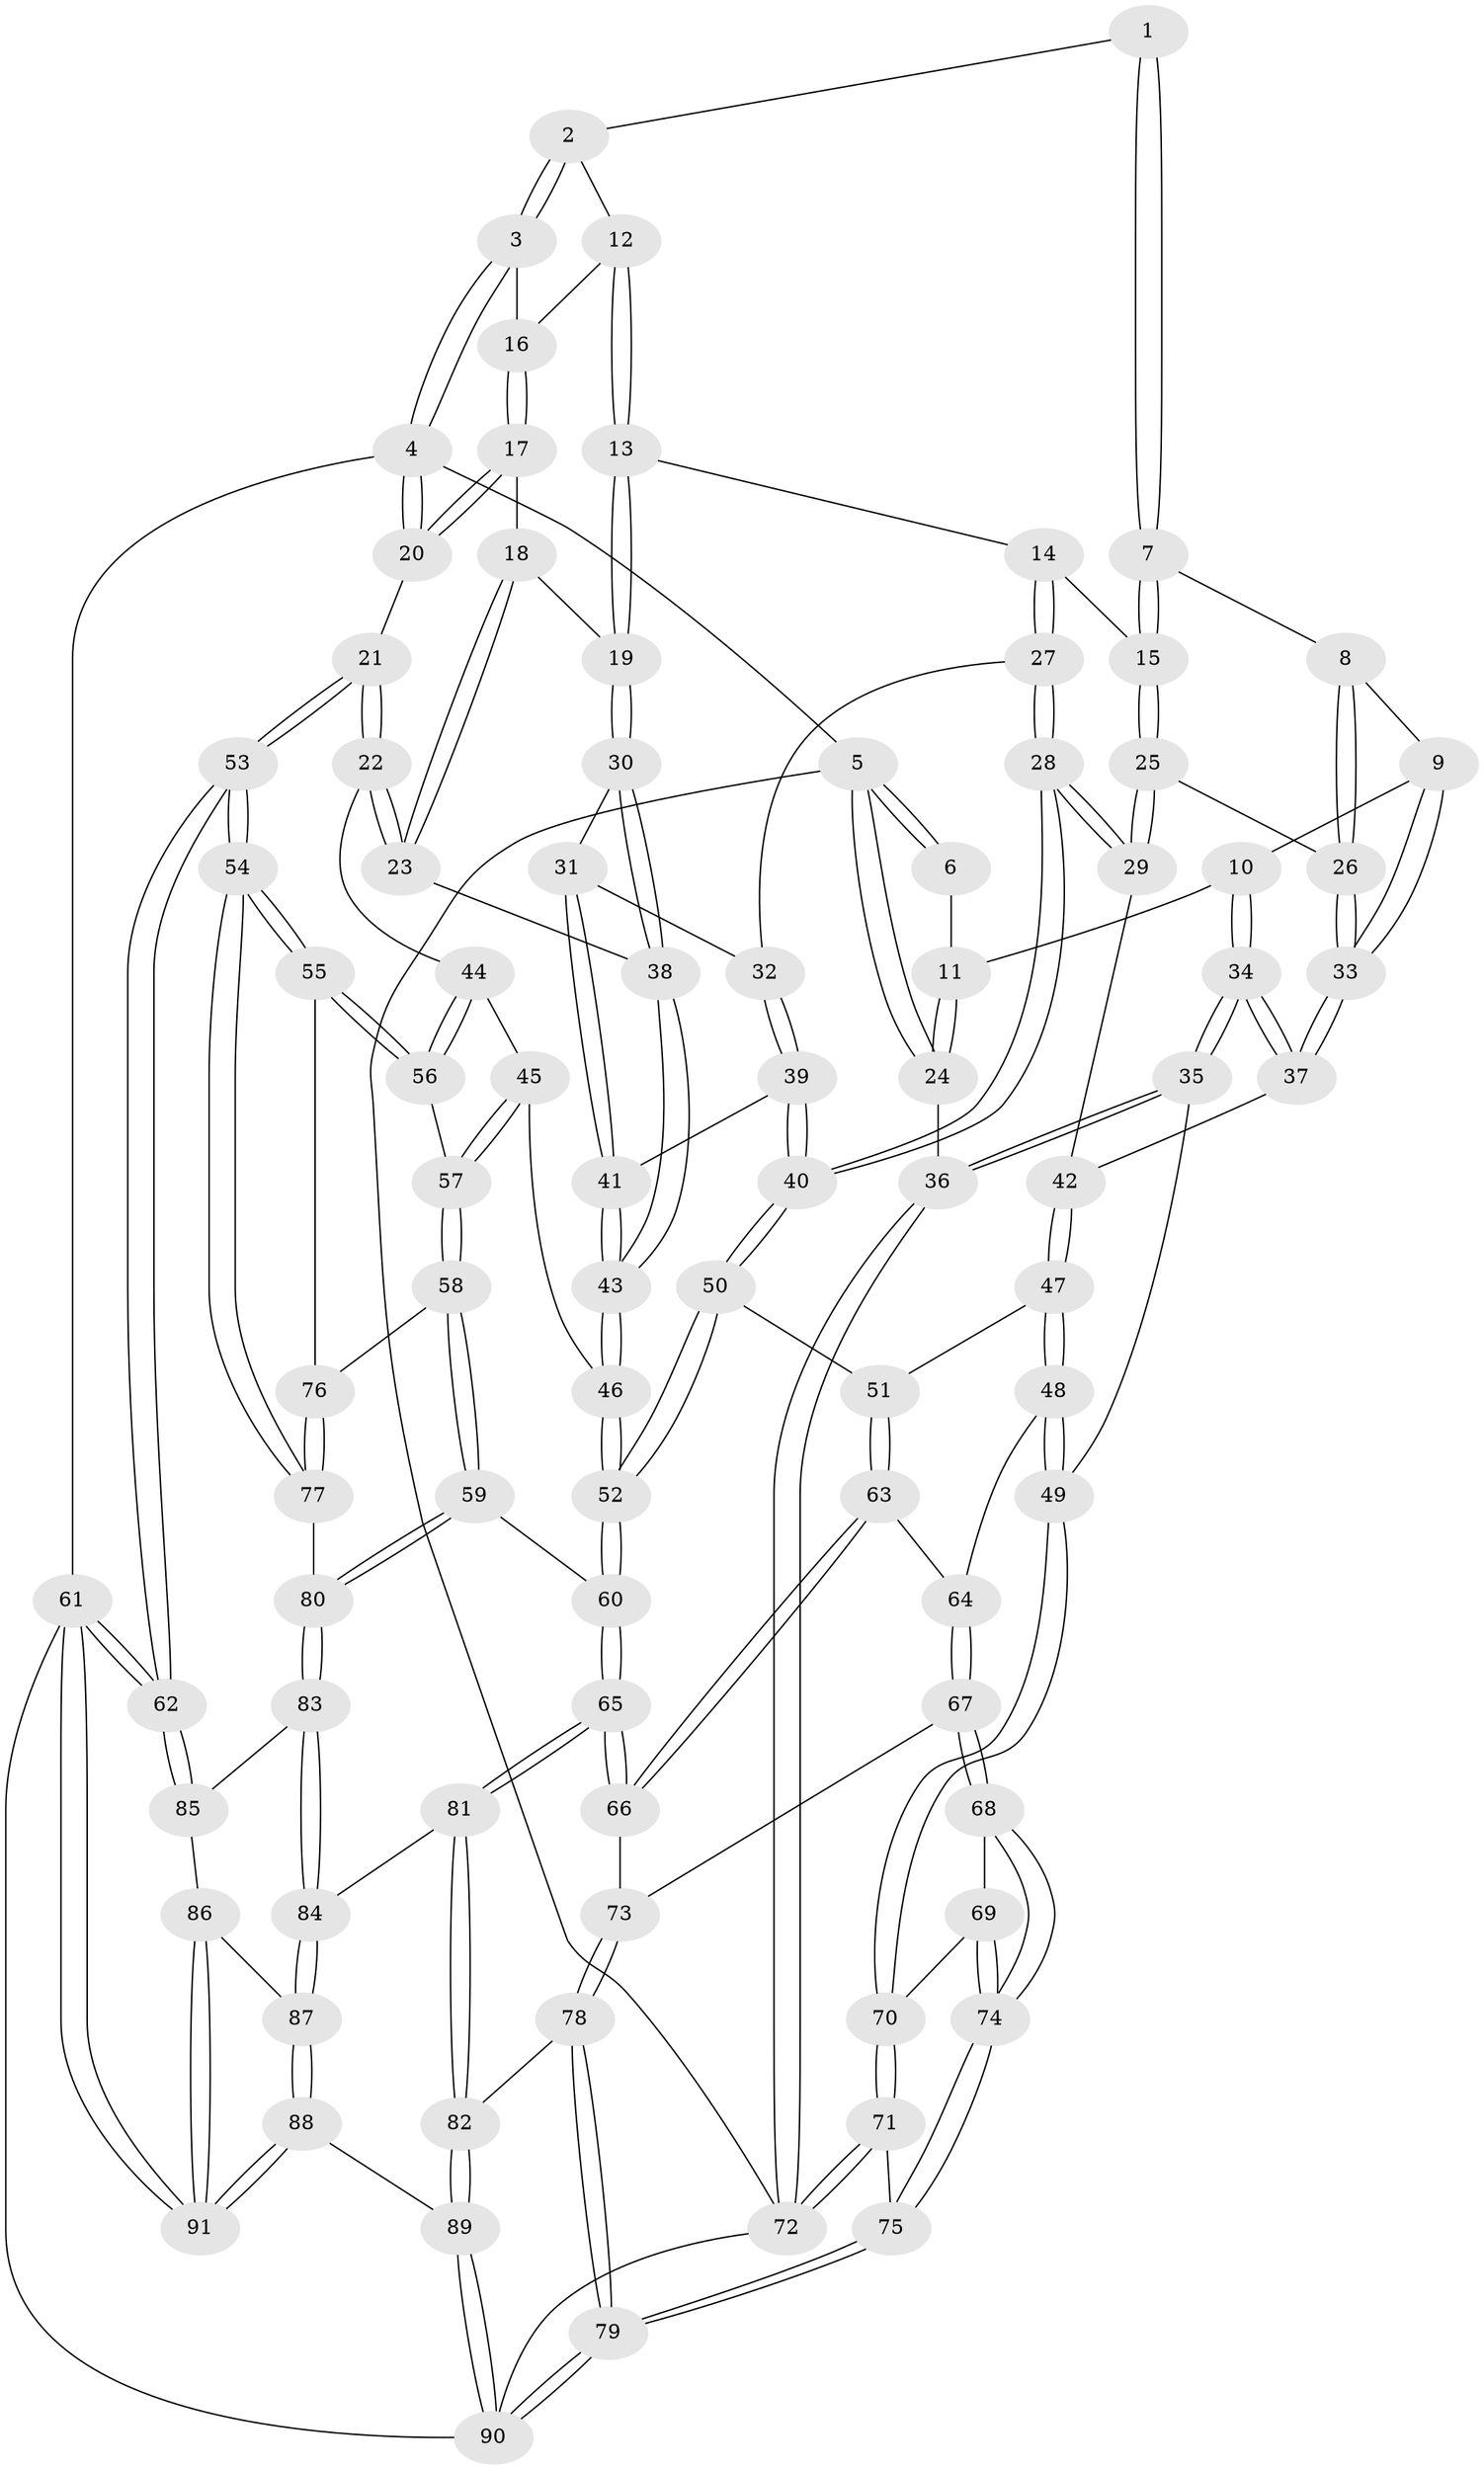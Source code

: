 // coarse degree distribution, {2: 0.046875, 3: 0.6875, 4: 0.265625}
// Generated by graph-tools (version 1.1) at 2025/38/03/04/25 23:38:22]
// undirected, 91 vertices, 224 edges
graph export_dot {
  node [color=gray90,style=filled];
  1 [pos="+0.3762359968636136+0"];
  2 [pos="+0.6768822609846066+0"];
  3 [pos="+1+0"];
  4 [pos="+1+0"];
  5 [pos="+0+0"];
  6 [pos="+0.3710311619479207+0"];
  7 [pos="+0.39277141409808036+0.047449616124706835"];
  8 [pos="+0.2886116088987482+0.1334814256106219"];
  9 [pos="+0.17039160835111025+0.14571050351424908"];
  10 [pos="+0.1520978650907715+0.14422387904075337"];
  11 [pos="+0.12966907726328625+0.11795808473045168"];
  12 [pos="+0.6982400814148133+0"];
  13 [pos="+0.6922394571337883+0.09823287395080149"];
  14 [pos="+0.436754805237263+0.10206688846359316"];
  15 [pos="+0.43419199340427095+0.10034969639191085"];
  16 [pos="+0.8907783712918557+0.052244778616104326"];
  17 [pos="+0.8775142502715182+0.12023218026719971"];
  18 [pos="+0.8650119585513854+0.1287011727417606"];
  19 [pos="+0.7032258984730337+0.12679673145473647"];
  20 [pos="+1+0.22080666017540024"];
  21 [pos="+1+0.3110151326118262"];
  22 [pos="+1+0.33012641618868627"];
  23 [pos="+0.8796744320988225+0.25805602913071884"];
  24 [pos="+0+0"];
  25 [pos="+0.37869728996378327+0.24757999664225977"];
  26 [pos="+0.29323248866312707+0.21372629747064917"];
  27 [pos="+0.48158000821743135+0.17649247021939077"];
  28 [pos="+0.43761457337485665+0.37375360825198634"];
  29 [pos="+0.39223237774824593+0.36022731216951154"];
  30 [pos="+0.6956041595006581+0.17683734962770753"];
  31 [pos="+0.5692305346165514+0.22060570511254854"];
  32 [pos="+0.5506729532415018+0.21916115578543688"];
  33 [pos="+0.2643892849919117+0.28384389070372534"];
  34 [pos="+0.10671446444535941+0.3462987680180838"];
  35 [pos="+0.013117846065779018+0.4183640263612216"];
  36 [pos="+0+0.4214517107730469"];
  37 [pos="+0.25840995025706126+0.3278337288453743"];
  38 [pos="+0.7361767140079276+0.3013051143834282"];
  39 [pos="+0.48022936426771545+0.376913906927262"];
  40 [pos="+0.45958487178026663+0.38819222520819424"];
  41 [pos="+0.5899939545500567+0.34690935361515485"];
  42 [pos="+0.3313122105752744+0.36761671222195624"];
  43 [pos="+0.7231340057573575+0.3556244766607546"];
  44 [pos="+0.8990537661450646+0.43873272043918393"];
  45 [pos="+0.754268612096843+0.44933580937548545"];
  46 [pos="+0.7521331824608414+0.44813961383984274"];
  47 [pos="+0.2717660827874427+0.5096613748209112"];
  48 [pos="+0.22759671606902668+0.5318554613172515"];
  49 [pos="+0.1440461428082755+0.5243325024930302"];
  50 [pos="+0.47976073054966856+0.4713797988934891"];
  51 [pos="+0.3862201384723102+0.5539804413089225"];
  52 [pos="+0.5887887169284808+0.5590283649571682"];
  53 [pos="+1+0.7330891735499088"];
  54 [pos="+1+0.7221684194342884"];
  55 [pos="+0.9672164267956069+0.6362710303575602"];
  56 [pos="+0.9554637341899902+0.6268386541682665"];
  57 [pos="+0.805378497510071+0.5888509855087963"];
  58 [pos="+0.7635919280641972+0.6847028162892975"];
  59 [pos="+0.7506495142191606+0.7008068450912539"];
  60 [pos="+0.5826060166040747+0.6811442149053972"];
  61 [pos="+1+1"];
  62 [pos="+1+0.9434072156022054"];
  63 [pos="+0.38510569041281484+0.601137912134599"];
  64 [pos="+0.25667764684373107+0.5947737921467631"];
  65 [pos="+0.5156499106010669+0.7642340267227062"];
  66 [pos="+0.3921274657638376+0.673822052736752"];
  67 [pos="+0.28348795830515255+0.6864258419809697"];
  68 [pos="+0.27249887289904184+0.6957808099482975"];
  69 [pos="+0.16404112215673988+0.6375897046207608"];
  70 [pos="+0.14230403990408516+0.605783143009238"];
  71 [pos="+0.008943695080924472+0.7968290859005638"];
  72 [pos="+0+0.7544407621111944"];
  73 [pos="+0.3088672250319138+0.6848534087109052"];
  74 [pos="+0.17642046980356835+0.8538367821623329"];
  75 [pos="+0.16923761136305057+0.870355380052747"];
  76 [pos="+0.8832725518538488+0.6903619607391803"];
  77 [pos="+0.8600886625295738+0.7551573385356907"];
  78 [pos="+0.3581429423886817+0.8750997651655527"];
  79 [pos="+0.1706953168841674+0.8725244337894995"];
  80 [pos="+0.798535652902763+0.8025355851645047"];
  81 [pos="+0.5134201269960849+0.795137313469958"];
  82 [pos="+0.43615606448043553+0.8798138980088979"];
  83 [pos="+0.8009338969977888+0.8475498302004363"];
  84 [pos="+0.6333854454008796+0.8800868932107471"];
  85 [pos="+0.8196482634730251+0.866534097738973"];
  86 [pos="+0.7934183826957039+0.980463107036971"];
  87 [pos="+0.6419754460969298+0.9323800676536059"];
  88 [pos="+0.63975045106351+1"];
  89 [pos="+0.457832028125141+1"];
  90 [pos="+0.14846032807586074+1"];
  91 [pos="+0.7834609226524517+1"];
  1 -- 2;
  1 -- 7;
  1 -- 7;
  2 -- 3;
  2 -- 3;
  2 -- 12;
  3 -- 4;
  3 -- 4;
  3 -- 16;
  4 -- 5;
  4 -- 20;
  4 -- 20;
  4 -- 61;
  5 -- 6;
  5 -- 6;
  5 -- 24;
  5 -- 24;
  5 -- 72;
  6 -- 11;
  7 -- 8;
  7 -- 15;
  7 -- 15;
  8 -- 9;
  8 -- 26;
  8 -- 26;
  9 -- 10;
  9 -- 33;
  9 -- 33;
  10 -- 11;
  10 -- 34;
  10 -- 34;
  11 -- 24;
  11 -- 24;
  12 -- 13;
  12 -- 13;
  12 -- 16;
  13 -- 14;
  13 -- 19;
  13 -- 19;
  14 -- 15;
  14 -- 27;
  14 -- 27;
  15 -- 25;
  15 -- 25;
  16 -- 17;
  16 -- 17;
  17 -- 18;
  17 -- 20;
  17 -- 20;
  18 -- 19;
  18 -- 23;
  18 -- 23;
  19 -- 30;
  19 -- 30;
  20 -- 21;
  21 -- 22;
  21 -- 22;
  21 -- 53;
  21 -- 53;
  22 -- 23;
  22 -- 23;
  22 -- 44;
  23 -- 38;
  24 -- 36;
  25 -- 26;
  25 -- 29;
  25 -- 29;
  26 -- 33;
  26 -- 33;
  27 -- 28;
  27 -- 28;
  27 -- 32;
  28 -- 29;
  28 -- 29;
  28 -- 40;
  28 -- 40;
  29 -- 42;
  30 -- 31;
  30 -- 38;
  30 -- 38;
  31 -- 32;
  31 -- 41;
  31 -- 41;
  32 -- 39;
  32 -- 39;
  33 -- 37;
  33 -- 37;
  34 -- 35;
  34 -- 35;
  34 -- 37;
  34 -- 37;
  35 -- 36;
  35 -- 36;
  35 -- 49;
  36 -- 72;
  36 -- 72;
  37 -- 42;
  38 -- 43;
  38 -- 43;
  39 -- 40;
  39 -- 40;
  39 -- 41;
  40 -- 50;
  40 -- 50;
  41 -- 43;
  41 -- 43;
  42 -- 47;
  42 -- 47;
  43 -- 46;
  43 -- 46;
  44 -- 45;
  44 -- 56;
  44 -- 56;
  45 -- 46;
  45 -- 57;
  45 -- 57;
  46 -- 52;
  46 -- 52;
  47 -- 48;
  47 -- 48;
  47 -- 51;
  48 -- 49;
  48 -- 49;
  48 -- 64;
  49 -- 70;
  49 -- 70;
  50 -- 51;
  50 -- 52;
  50 -- 52;
  51 -- 63;
  51 -- 63;
  52 -- 60;
  52 -- 60;
  53 -- 54;
  53 -- 54;
  53 -- 62;
  53 -- 62;
  54 -- 55;
  54 -- 55;
  54 -- 77;
  54 -- 77;
  55 -- 56;
  55 -- 56;
  55 -- 76;
  56 -- 57;
  57 -- 58;
  57 -- 58;
  58 -- 59;
  58 -- 59;
  58 -- 76;
  59 -- 60;
  59 -- 80;
  59 -- 80;
  60 -- 65;
  60 -- 65;
  61 -- 62;
  61 -- 62;
  61 -- 91;
  61 -- 91;
  61 -- 90;
  62 -- 85;
  62 -- 85;
  63 -- 64;
  63 -- 66;
  63 -- 66;
  64 -- 67;
  64 -- 67;
  65 -- 66;
  65 -- 66;
  65 -- 81;
  65 -- 81;
  66 -- 73;
  67 -- 68;
  67 -- 68;
  67 -- 73;
  68 -- 69;
  68 -- 74;
  68 -- 74;
  69 -- 70;
  69 -- 74;
  69 -- 74;
  70 -- 71;
  70 -- 71;
  71 -- 72;
  71 -- 72;
  71 -- 75;
  72 -- 90;
  73 -- 78;
  73 -- 78;
  74 -- 75;
  74 -- 75;
  75 -- 79;
  75 -- 79;
  76 -- 77;
  76 -- 77;
  77 -- 80;
  78 -- 79;
  78 -- 79;
  78 -- 82;
  79 -- 90;
  79 -- 90;
  80 -- 83;
  80 -- 83;
  81 -- 82;
  81 -- 82;
  81 -- 84;
  82 -- 89;
  82 -- 89;
  83 -- 84;
  83 -- 84;
  83 -- 85;
  84 -- 87;
  84 -- 87;
  85 -- 86;
  86 -- 87;
  86 -- 91;
  86 -- 91;
  87 -- 88;
  87 -- 88;
  88 -- 89;
  88 -- 91;
  88 -- 91;
  89 -- 90;
  89 -- 90;
}
